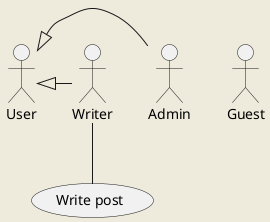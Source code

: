 @startuml usecase-diagram
skinparam backgroundColor #EEEBDC

actor User
actor Admin
actor Writer
actor Guest

'usecase "Manage posts" as UC2

'usecase "Update post" as updatepost
'usecase "List posts" as listposts
'usecase "Read post" as readpost
usecase "Write post" as writepost
'usecase "Remove post" as deletepost
'usecase "Login" as login
'usecase "Register" as register
'usecase "Comment post" as commentpost
'usecase "Remove comment" as deletecomment


User <|-right- Admin
User <|-right- Writer

'Guest -- login
'Guest -- listposts
'Guest -- readpost

'User -- listposts
'User -- commentpost
'User -- readpost

'Admin -- deletepost
'Admin -- deletecomment


'Writer -- updatepost
Writer -- writepost
'Writer -- deletepost

'login <.. register : <<extend>>


' note right of UC2
'   This is a secondary use case
'   that refers to the process of
'   maintaining the registration 
'   of posts (CRUD) belonging to 
'   the site.
' end note

@enduml